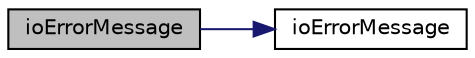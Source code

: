 digraph "ioErrorMessage"
{
 // LATEX_PDF_SIZE
  edge [fontname="Helvetica",fontsize="10",labelfontname="Helvetica",labelfontsize="10"];
  node [fontname="Helvetica",fontsize="10",shape=record];
  rankdir="LR";
  Node1 [label="ioErrorMessage",height=0.2,width=0.4,color="black", fillcolor="grey75", style="filled", fontcolor="black",tooltip=" "];
  Node1 -> Node2 [color="midnightblue",fontsize="10",style="solid",fontname="Helvetica"];
  Node2 [label="ioErrorMessage",height=0.2,width=0.4,color="black", fillcolor="white", style="filled",URL="$error_8cpp.html#a1eea9cba7dd30e9c608ddf28b295810f",tooltip=" "];
}
